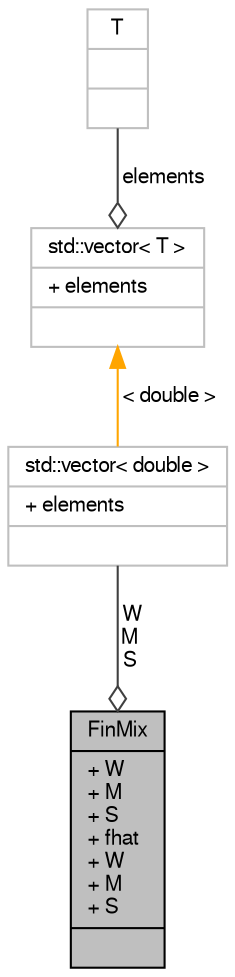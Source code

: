 digraph G
{
  edge [fontname="FreeSans",fontsize="10",labelfontname="FreeSans",labelfontsize="10"];
  node [fontname="FreeSans",fontsize="10",shape=record];
  Node1 [label="{FinMix\n|+ W\l+ M\l+ S\l+ fhat\l+ W\l+ M\l+ S\l|}",height=0.2,width=0.4,color="black", fillcolor="grey75", style="filled" fontcolor="black"];
  Node2 -> Node1 [color="grey25",fontsize="10",style="solid",label=" W\nM\nS" ,arrowhead="odiamond",fontname="FreeSans"];
  Node2 [label="{std::vector\< double \>\n|+ elements\l|}",height=0.2,width=0.4,color="grey75", fillcolor="white", style="filled"];
  Node3 -> Node2 [dir="back",color="orange",fontsize="10",style="solid",label=" \< double \>" ,fontname="FreeSans"];
  Node3 [label="{std::vector\< T \>\n|+ elements\l|}",height=0.2,width=0.4,color="grey75", fillcolor="white", style="filled",tooltip="STL class."];
  Node4 -> Node3 [color="grey25",fontsize="10",style="solid",label=" elements" ,arrowhead="odiamond",fontname="FreeSans"];
  Node4 [label="{T\n||}",height=0.2,width=0.4,color="grey75", fillcolor="white", style="filled"];
}
